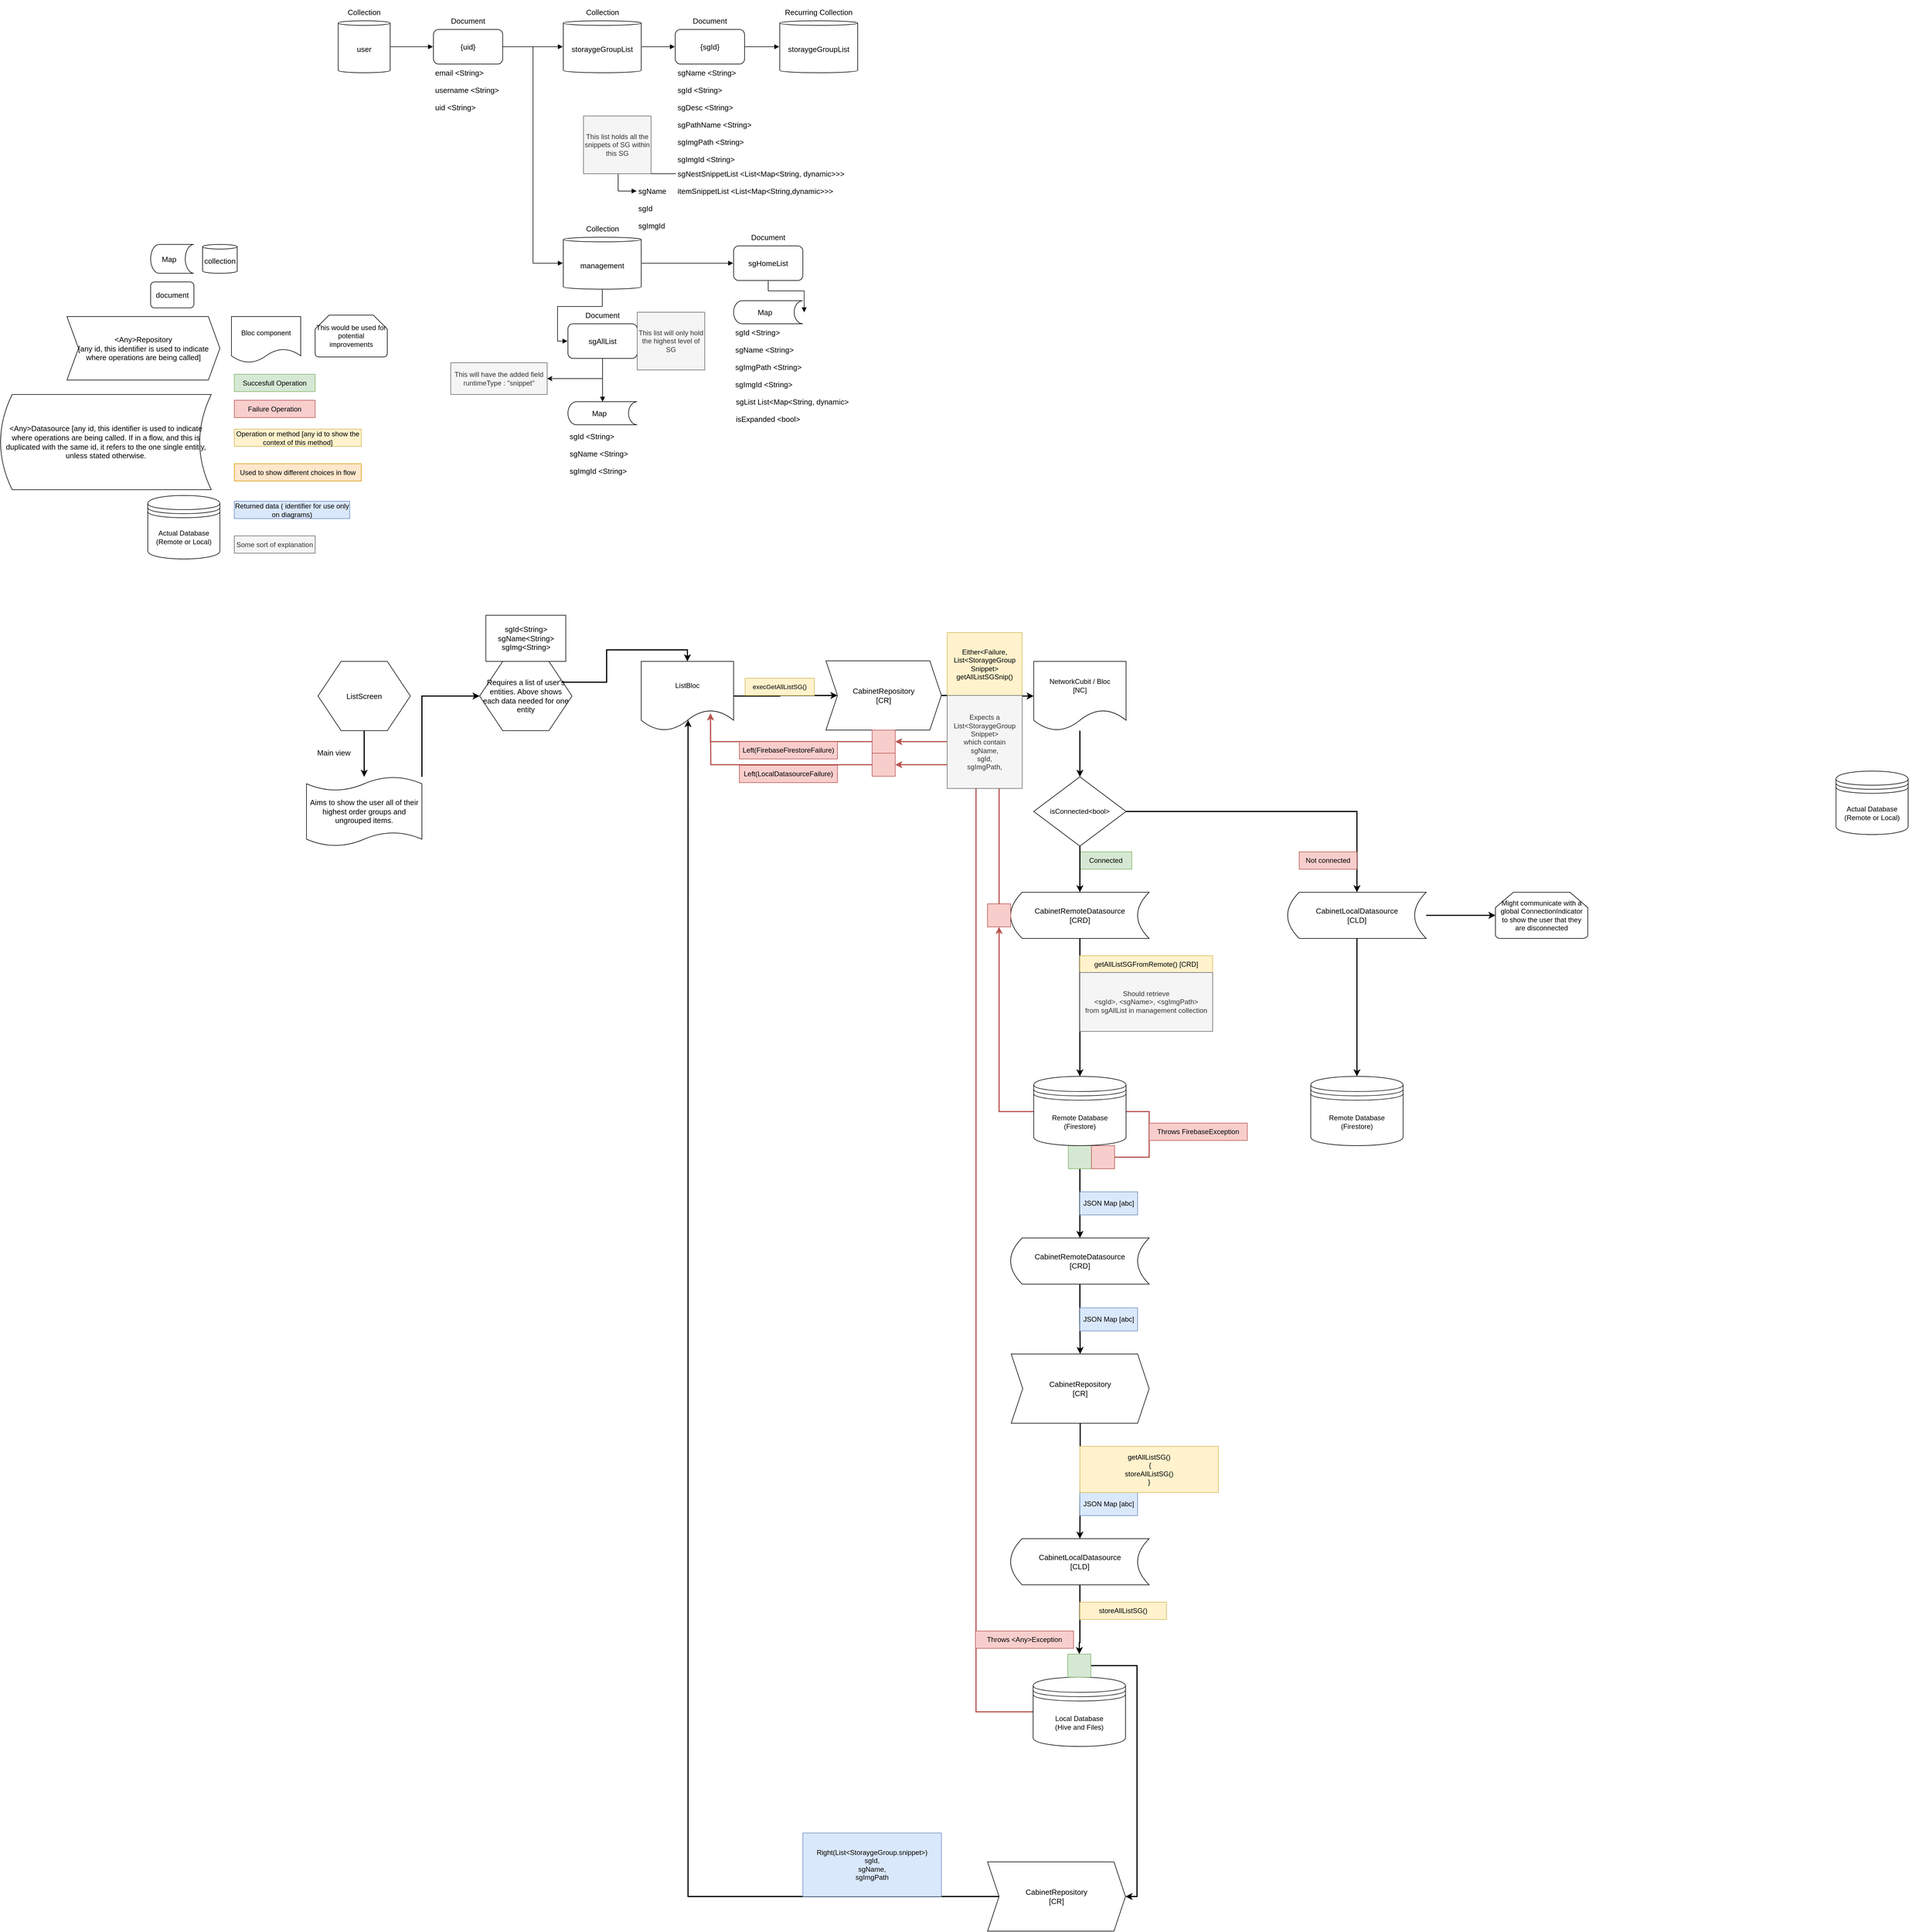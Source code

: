<mxfile>
    <diagram id="8-Jw_1EedREtLOCVb7j7" name="Page-1">
        <mxGraphModel dx="1716" dy="408" grid="1" gridSize="10" guides="1" tooltips="1" connect="1" arrows="1" fold="1" page="1" pageScale="1" pageWidth="827" pageHeight="1169" math="0" shadow="0">
            <root>
                <mxCell id="0"/>
                <mxCell id="1" parent="0"/>
                <UserObject label="user" lucidchartObjectId="mmy3dTOki7hX" id="Qr3YYHrDjEiWuKODfuZc-3">
                    <mxCell style="html=1;overflow=block;blockSpacing=1;whiteSpace=wrap;shape=cylinder3;size=4;anchorPointDirection=0;boundedLbl=1;;whiteSpace=wrap;fontSize=13;spacing=3.8;strokeOpacity=100;strokeWidth=1;rounded=1;" parent="1" vertex="1">
                        <mxGeometry x="75" y="90" width="90" height="90" as="geometry"/>
                    </mxCell>
                </UserObject>
                <UserObject label="Collection" lucidchartObjectId="5my3IYHWVRgI" id="Qr3YYHrDjEiWuKODfuZc-4">
                    <mxCell style="html=1;overflow=block;blockSpacing=1;whiteSpace=wrap;;whiteSpace=wrap;fontSize=13;spacing=3.8;strokeOpacity=0;fillOpacity=0;strokeWidth=1;rounded=1;" parent="1" vertex="1">
                        <mxGeometry x="75" y="60" width="90" height="30" as="geometry"/>
                    </mxCell>
                </UserObject>
                <UserObject label="" lucidchartObjectId="xny3rrUCnjT7" id="Qr3YYHrDjEiWuKODfuZc-5">
                    <mxCell style="html=1;jettySize=18;whiteSpace=wrap;fontSize=13;strokeOpacity=100;strokeWidth=1;arcSize=0;edgeStyle=orthogonalEdgeStyle;startArrow=none;;endArrow=block;endFill=1;;exitX=1.008;exitY=0.5;exitPerimeter=0;entryX=-0.006;entryY=0.5;entryPerimeter=0;" parent="1" source="Qr3YYHrDjEiWuKODfuZc-3" target="Qr3YYHrDjEiWuKODfuZc-6" edge="1">
                        <mxGeometry width="100" height="100" relative="1" as="geometry">
                            <Array as="points"/>
                        </mxGeometry>
                    </mxCell>
                </UserObject>
                <UserObject label="{uid}" lucidchartObjectId="Hny3x1uMi4Uz" id="Qr3YYHrDjEiWuKODfuZc-6">
                    <mxCell style="html=1;overflow=block;blockSpacing=1;whiteSpace=wrap;;whiteSpace=wrap;fontSize=13;spacing=9;strokeOpacity=100;strokeWidth=1;rounded=1;" parent="1" vertex="1">
                        <mxGeometry x="240" y="105" width="120" height="60" as="geometry"/>
                    </mxCell>
                </UserObject>
                <UserObject label="Document" lucidchartObjectId="Mpy3mYbmSKPU" id="Qr3YYHrDjEiWuKODfuZc-7">
                    <mxCell style="html=1;overflow=block;blockSpacing=1;whiteSpace=wrap;;whiteSpace=wrap;fontSize=13;spacing=3.8;strokeOpacity=0;fillOpacity=0;strokeWidth=1;rounded=1;" parent="1" vertex="1">
                        <mxGeometry x="240" y="75" width="120" height="30" as="geometry"/>
                    </mxCell>
                </UserObject>
                <UserObject label="sgName &amp;lt;String&amp;gt;" lucidchartObjectId="Wqy3z_dKGQzi" id="Qr3YYHrDjEiWuKODfuZc-8">
                    <mxCell style="html=1;overflow=block;blockSpacing=1;whiteSpace=wrap;;whiteSpace=wrap;fontSize=13;align=left;spacing=3.8;strokeOpacity=0;fillOpacity=0;strokeWidth=1;rounded=1;" parent="1" vertex="1">
                        <mxGeometry x="660" y="165" width="120" height="30" as="geometry"/>
                    </mxCell>
                </UserObject>
                <UserObject label="sgId &amp;lt;String&amp;gt;" lucidchartObjectId="Dry3GZ_q2NKs" id="Qr3YYHrDjEiWuKODfuZc-9">
                    <mxCell style="html=1;overflow=block;blockSpacing=1;whiteSpace=wrap;;whiteSpace=wrap;fontSize=13;align=left;spacing=3.8;strokeOpacity=0;fillOpacity=0;strokeWidth=1;rounded=1;" parent="1" vertex="1">
                        <mxGeometry x="660" y="195" width="120" height="30" as="geometry"/>
                    </mxCell>
                </UserObject>
                <UserObject label="sgDesc &amp;lt;String&amp;gt;" lucidchartObjectId="Mry38XwumOOn" id="Qr3YYHrDjEiWuKODfuZc-10">
                    <mxCell style="html=1;overflow=block;blockSpacing=1;whiteSpace=wrap;;whiteSpace=wrap;fontSize=13;align=left;spacing=3.8;strokeOpacity=0;fillOpacity=0;strokeWidth=1;rounded=1;" parent="1" vertex="1">
                        <mxGeometry x="660" y="225" width="120" height="30" as="geometry"/>
                    </mxCell>
                </UserObject>
                <UserObject label="sgPathName &amp;lt;String&amp;gt;" lucidchartObjectId="_ry3LpoxDpER" id="Qr3YYHrDjEiWuKODfuZc-11">
                    <mxCell style="html=1;overflow=block;blockSpacing=1;whiteSpace=wrap;;whiteSpace=wrap;fontSize=13;align=left;spacing=3.8;strokeOpacity=0;fillOpacity=0;strokeWidth=1;rounded=1;" parent="1" vertex="1">
                        <mxGeometry x="660" y="250" width="150" height="40" as="geometry"/>
                    </mxCell>
                </UserObject>
                <UserObject label="sgNestSnippetList &amp;lt;List&amp;lt;Map&amp;lt;String, dynamic&amp;gt;&amp;gt;&amp;gt;" lucidchartObjectId="qty3Bl9jq2o." id="Qr3YYHrDjEiWuKODfuZc-12">
                    <mxCell style="html=1;overflow=block;blockSpacing=1;whiteSpace=wrap;;whiteSpace=wrap;fontSize=13;align=left;spacing=3.8;strokeOpacity=0;fillOpacity=0;strokeWidth=1;rounded=1;" parent="1" vertex="1">
                        <mxGeometry x="660" y="335" width="315" height="40" as="geometry"/>
                    </mxCell>
                </UserObject>
                <UserObject label="" lucidchartObjectId="euy3g.25O3H~" id="Qr3YYHrDjEiWuKODfuZc-13">
                    <mxCell style="html=1;jettySize=18;whiteSpace=wrap;fontSize=13;strokeOpacity=100;strokeWidth=1;arcSize=0;edgeStyle=orthogonalEdgeStyle;startArrow=none;;endArrow=block;endFill=1;;exitX=0;exitY=0.5;exitPerimeter=0;entryX=0;entryY=0.5;entryPerimeter=0;" parent="1" source="Qr3YYHrDjEiWuKODfuZc-12" target="Qr3YYHrDjEiWuKODfuZc-14" edge="1">
                        <mxGeometry width="100" height="100" relative="1" as="geometry">
                            <Array as="points">
                                <mxPoint x="560" y="355"/>
                                <mxPoint x="560" y="385"/>
                            </Array>
                        </mxGeometry>
                    </mxCell>
                </UserObject>
                <UserObject label="sgName" lucidchartObjectId="guy3xirxiTe0" id="Qr3YYHrDjEiWuKODfuZc-14">
                    <mxCell style="html=1;overflow=block;blockSpacing=1;whiteSpace=wrap;;whiteSpace=wrap;fontSize=13;align=left;spacing=3.8;strokeOpacity=0;fillOpacity=0;strokeWidth=1;rounded=1;" parent="1" vertex="1">
                        <mxGeometry x="592" y="365" width="60" height="40" as="geometry"/>
                    </mxCell>
                </UserObject>
                <UserObject label="sgId" lucidchartObjectId="tuy3rChsDqxw" id="Qr3YYHrDjEiWuKODfuZc-15">
                    <mxCell style="html=1;overflow=block;blockSpacing=1;whiteSpace=wrap;;whiteSpace=wrap;fontSize=13;align=left;spacing=3.8;strokeOpacity=0;fillOpacity=0;strokeWidth=1;rounded=1;" parent="1" vertex="1">
                        <mxGeometry x="592" y="395" width="60" height="40" as="geometry"/>
                    </mxCell>
                </UserObject>
                <UserObject label="sgImgId" lucidchartObjectId="yuy3l9~mQKdI" id="Qr3YYHrDjEiWuKODfuZc-16">
                    <mxCell style="html=1;overflow=block;blockSpacing=1;whiteSpace=wrap;;whiteSpace=wrap;fontSize=13;align=left;spacing=3.8;strokeOpacity=0;fillOpacity=0;strokeWidth=1;rounded=1;" parent="1" vertex="1">
                        <mxGeometry x="592" y="425" width="60" height="40" as="geometry"/>
                    </mxCell>
                </UserObject>
                <UserObject label="itemSnippetList &amp;lt;List&amp;lt;Map&amp;lt;String,dynamic&amp;gt;&amp;gt;&amp;gt;" lucidchartObjectId="avy3ZTvgRfwI" id="Qr3YYHrDjEiWuKODfuZc-17">
                    <mxCell style="html=1;overflow=block;blockSpacing=1;whiteSpace=wrap;;whiteSpace=wrap;fontSize=13;align=left;spacing=3.8;strokeOpacity=0;fillOpacity=0;strokeWidth=1;rounded=1;" parent="1" vertex="1">
                        <mxGeometry x="660" y="365" width="300" height="40" as="geometry"/>
                    </mxCell>
                </UserObject>
                <UserObject label="" lucidchartObjectId="Wvy3BF.tzllh" id="Qr3YYHrDjEiWuKODfuZc-18">
                    <mxCell style="html=1;jettySize=18;whiteSpace=wrap;fontSize=13;strokeOpacity=100;strokeWidth=1;arcSize=0;edgeStyle=orthogonalEdgeStyle;startArrow=none;;endArrow=block;endFill=1;;exitX=1.006;exitY=0.5;exitPerimeter=0;entryX=-0.006;entryY=0.5;entryPerimeter=0;" parent="1" source="Qr3YYHrDjEiWuKODfuZc-6" target="Qr3YYHrDjEiWuKODfuZc-19" edge="1">
                        <mxGeometry width="100" height="100" relative="1" as="geometry">
                            <Array as="points"/>
                        </mxGeometry>
                    </mxCell>
                </UserObject>
                <UserObject label="storaygeGroupList" lucidchartObjectId="qxy3zKsZ.FIV" id="Qr3YYHrDjEiWuKODfuZc-19">
                    <mxCell style="html=1;overflow=block;blockSpacing=1;whiteSpace=wrap;shape=cylinder3;size=4;anchorPointDirection=0;boundedLbl=1;;whiteSpace=wrap;fontSize=13;spacing=3.8;strokeOpacity=100;strokeWidth=1;rounded=1;" parent="1" vertex="1">
                        <mxGeometry x="465" y="90" width="135" height="90" as="geometry"/>
                    </mxCell>
                </UserObject>
                <UserObject label="Collection" lucidchartObjectId="Txy3VzWE5caS" id="Qr3YYHrDjEiWuKODfuZc-20">
                    <mxCell style="html=1;overflow=block;blockSpacing=1;whiteSpace=wrap;;whiteSpace=wrap;fontSize=13;spacing=3.8;strokeOpacity=0;fillOpacity=0;strokeWidth=1;rounded=1;" parent="1" vertex="1">
                        <mxGeometry x="488" y="60" width="90" height="30" as="geometry"/>
                    </mxCell>
                </UserObject>
                <UserObject label="{sgId}" lucidchartObjectId="1xy32YT1yPWB" id="Qr3YYHrDjEiWuKODfuZc-21">
                    <mxCell style="html=1;overflow=block;blockSpacing=1;whiteSpace=wrap;;whiteSpace=wrap;fontSize=13;spacing=9;strokeOpacity=100;strokeWidth=1;rounded=1;" parent="1" vertex="1">
                        <mxGeometry x="659" y="105" width="120" height="60" as="geometry"/>
                    </mxCell>
                </UserObject>
                <UserObject label="" lucidchartObjectId="byy3ykdQEx8u" id="Qr3YYHrDjEiWuKODfuZc-22">
                    <mxCell style="html=1;jettySize=18;whiteSpace=wrap;fontSize=13;strokeOpacity=100;strokeWidth=1;arcSize=0;edgeStyle=orthogonalEdgeStyle;startArrow=none;;endArrow=block;endFill=1;;exitX=1.006;exitY=0.5;exitPerimeter=0;entryX=-0.006;entryY=0.5;entryPerimeter=0;" parent="1" source="Qr3YYHrDjEiWuKODfuZc-19" target="Qr3YYHrDjEiWuKODfuZc-21" edge="1">
                        <mxGeometry width="100" height="100" relative="1" as="geometry">
                            <Array as="points"/>
                        </mxGeometry>
                    </mxCell>
                </UserObject>
                <UserObject label="Document" lucidchartObjectId="eyy3GpAazgn0" id="Qr3YYHrDjEiWuKODfuZc-23">
                    <mxCell style="html=1;overflow=block;blockSpacing=1;whiteSpace=wrap;;whiteSpace=wrap;fontSize=13;spacing=3.8;strokeOpacity=0;fillOpacity=0;strokeWidth=1;rounded=1;" parent="1" vertex="1">
                        <mxGeometry x="659" y="75" width="120" height="30" as="geometry"/>
                    </mxCell>
                </UserObject>
                <UserObject label="email &amp;lt;String&amp;gt;" lucidchartObjectId="szy3hm6Eg7cN" id="Qr3YYHrDjEiWuKODfuZc-24">
                    <mxCell style="html=1;overflow=block;blockSpacing=1;whiteSpace=wrap;;whiteSpace=wrap;fontSize=13;align=left;spacing=3.8;strokeOpacity=0;fillOpacity=0;strokeWidth=1;rounded=1;" parent="1" vertex="1">
                        <mxGeometry x="240" y="165" width="120" height="30" as="geometry"/>
                    </mxCell>
                </UserObject>
                <UserObject label="username &amp;lt;String&amp;gt;" lucidchartObjectId="Azy33eUq6oV6" id="Qr3YYHrDjEiWuKODfuZc-25">
                    <mxCell style="html=1;overflow=block;blockSpacing=1;whiteSpace=wrap;;whiteSpace=wrap;fontSize=13;align=left;spacing=3.8;strokeOpacity=0;fillOpacity=0;strokeWidth=1;rounded=1;" parent="1" vertex="1">
                        <mxGeometry x="240" y="190" width="150" height="40" as="geometry"/>
                    </mxCell>
                </UserObject>
                <UserObject label="uid &amp;lt;String&amp;gt;" lucidchartObjectId="Pzy3j5PoiYy8" id="Qr3YYHrDjEiWuKODfuZc-26">
                    <mxCell style="html=1;overflow=block;blockSpacing=1;whiteSpace=wrap;;whiteSpace=wrap;fontSize=13;align=left;spacing=3.8;strokeOpacity=0;fillOpacity=0;strokeWidth=1;rounded=1;" parent="1" vertex="1">
                        <mxGeometry x="240" y="220" width="150" height="40" as="geometry"/>
                    </mxCell>
                </UserObject>
                <UserObject label="management" lucidchartObjectId="_Ay3SFYHhvqD" id="Qr3YYHrDjEiWuKODfuZc-27">
                    <mxCell style="html=1;overflow=block;blockSpacing=1;whiteSpace=wrap;shape=cylinder3;size=4;anchorPointDirection=0;boundedLbl=1;;whiteSpace=wrap;fontSize=13;spacing=3.8;strokeOpacity=100;strokeWidth=1;rounded=1;" parent="1" vertex="1">
                        <mxGeometry x="465" y="465" width="135" height="90" as="geometry"/>
                    </mxCell>
                </UserObject>
                <UserObject label="Collection" lucidchartObjectId="_Ay3XqaMu-Sj" id="Qr3YYHrDjEiWuKODfuZc-28">
                    <mxCell style="html=1;overflow=block;blockSpacing=1;whiteSpace=wrap;;whiteSpace=wrap;fontSize=13;spacing=3.8;strokeOpacity=0;fillOpacity=0;strokeWidth=1;rounded=1;" parent="1" vertex="1">
                        <mxGeometry x="488" y="435" width="90" height="30" as="geometry"/>
                    </mxCell>
                </UserObject>
                <UserObject label="" lucidchartObjectId="jBy3DvbcQuUk" id="Qr3YYHrDjEiWuKODfuZc-29">
                    <mxCell style="html=1;jettySize=18;whiteSpace=wrap;fontSize=13;strokeOpacity=100;strokeWidth=1;arcSize=0;edgeStyle=orthogonalEdgeStyle;startArrow=none;;endArrow=block;endFill=1;;exitX=1.006;exitY=0.5;exitPerimeter=0;entryX=-0.006;entryY=0.5;entryPerimeter=0;" parent="1" source="Qr3YYHrDjEiWuKODfuZc-6" target="Qr3YYHrDjEiWuKODfuZc-27" edge="1">
                        <mxGeometry width="100" height="100" relative="1" as="geometry">
                            <Array as="points"/>
                        </mxGeometry>
                    </mxCell>
                </UserObject>
                <UserObject label="sgHomeList" lucidchartObjectId="vCy3nsV9MbSi" id="Qr3YYHrDjEiWuKODfuZc-30">
                    <mxCell style="html=1;overflow=block;blockSpacing=1;whiteSpace=wrap;;whiteSpace=wrap;fontSize=13;spacing=9;strokeOpacity=100;strokeWidth=1;rounded=1;" parent="1" vertex="1">
                        <mxGeometry x="760" y="480" width="120" height="60" as="geometry"/>
                    </mxCell>
                </UserObject>
                <UserObject label="" lucidchartObjectId="BCy36pta_Ylv" id="Qr3YYHrDjEiWuKODfuZc-31">
                    <mxCell style="html=1;jettySize=18;whiteSpace=wrap;fontSize=13;strokeOpacity=100;strokeWidth=1;arcSize=0;edgeStyle=orthogonalEdgeStyle;startArrow=none;;endArrow=block;endFill=1;;exitX=1.006;exitY=0.5;exitPerimeter=0;entryX=-0.006;entryY=0.5;entryPerimeter=0;" parent="1" source="Qr3YYHrDjEiWuKODfuZc-27" target="Qr3YYHrDjEiWuKODfuZc-30" edge="1">
                        <mxGeometry width="100" height="100" relative="1" as="geometry">
                            <Array as="points"/>
                        </mxGeometry>
                    </mxCell>
                </UserObject>
                <UserObject label="Document" lucidchartObjectId="ECy37WejbMx6" id="Qr3YYHrDjEiWuKODfuZc-32">
                    <mxCell style="html=1;overflow=block;blockSpacing=1;whiteSpace=wrap;;whiteSpace=wrap;fontSize=13;spacing=3.8;strokeOpacity=0;fillOpacity=0;strokeWidth=1;rounded=1;" parent="1" vertex="1">
                        <mxGeometry x="760" y="450" width="120" height="30" as="geometry"/>
                    </mxCell>
                </UserObject>
                <UserObject label="storaygeGroupList" lucidchartObjectId="9Iy3x5hWu4gv" id="Qr3YYHrDjEiWuKODfuZc-33">
                    <mxCell style="html=1;overflow=block;blockSpacing=1;whiteSpace=wrap;shape=cylinder3;size=4;anchorPointDirection=0;boundedLbl=1;;whiteSpace=wrap;fontSize=13;spacing=3.8;strokeOpacity=100;strokeWidth=1;rounded=1;" parent="1" vertex="1">
                        <mxGeometry x="840" y="90" width="135" height="90" as="geometry"/>
                    </mxCell>
                </UserObject>
                <UserObject label="Recurring Collection" lucidchartObjectId="9Iy3~OmA4JU_" id="Qr3YYHrDjEiWuKODfuZc-34">
                    <mxCell style="html=1;overflow=block;blockSpacing=1;whiteSpace=wrap;;whiteSpace=wrap;fontSize=13;spacing=3.8;strokeOpacity=0;fillOpacity=0;strokeWidth=1;rounded=1;" parent="1" vertex="1">
                        <mxGeometry x="840" y="55" width="135" height="40" as="geometry"/>
                    </mxCell>
                </UserObject>
                <UserObject label="" lucidchartObjectId="aJy3yjm7Ja3q" id="Qr3YYHrDjEiWuKODfuZc-35">
                    <mxCell style="html=1;jettySize=18;whiteSpace=wrap;fontSize=13;strokeOpacity=100;strokeWidth=1;arcSize=0;edgeStyle=orthogonalEdgeStyle;startArrow=none;;endArrow=block;endFill=1;;exitX=1.006;exitY=0.5;exitPerimeter=0;entryX=-0.006;entryY=0.5;entryPerimeter=0;" parent="1" source="Qr3YYHrDjEiWuKODfuZc-21" target="Qr3YYHrDjEiWuKODfuZc-33" edge="1">
                        <mxGeometry width="100" height="100" relative="1" as="geometry">
                            <Array as="points"/>
                        </mxGeometry>
                    </mxCell>
                </UserObject>
                <UserObject label="Map" lucidchartObjectId="nwC3J_Ml8fYd" id="Qr3YYHrDjEiWuKODfuZc-36">
                    <mxCell style="html=1;overflow=block;blockSpacing=1;whiteSpace=wrap;shape=cylinder3;boundedLbl=1;size=15;lid=0;direction=south;;whiteSpace=wrap;fontSize=13;spacing=3.8;strokeOpacity=100;strokeWidth=1;rounded=1;" parent="1" vertex="1">
                        <mxGeometry x="760" y="575" width="120" height="40" as="geometry"/>
                    </mxCell>
                </UserObject>
                <UserObject label="Map" lucidchartObjectId="twC35znS._r4" id="Qr3YYHrDjEiWuKODfuZc-37">
                    <mxCell style="html=1;overflow=block;blockSpacing=1;whiteSpace=wrap;shape=cylinder3;boundedLbl=1;size=15;lid=0;direction=south;;whiteSpace=wrap;fontSize=13;spacing=3.8;strokeOpacity=100;strokeWidth=1;rounded=1;" parent="1" vertex="1">
                        <mxGeometry x="-250" y="477.5" width="75" height="50" as="geometry"/>
                    </mxCell>
                </UserObject>
                <UserObject label="collection" lucidchartObjectId="IwC35Dz-5HWC" id="Qr3YYHrDjEiWuKODfuZc-38">
                    <mxCell style="html=1;overflow=block;blockSpacing=1;whiteSpace=wrap;shape=cylinder3;size=4;anchorPointDirection=0;boundedLbl=1;;whiteSpace=wrap;fontSize=13;spacing=3.8;strokeOpacity=100;strokeWidth=1;rounded=1;" parent="1" vertex="1">
                        <mxGeometry x="-160" y="477.5" width="60" height="50" as="geometry"/>
                    </mxCell>
                </UserObject>
                <UserObject label="document" lucidchartObjectId="UwC37opkIJtW" id="Qr3YYHrDjEiWuKODfuZc-39">
                    <mxCell style="html=1;overflow=block;blockSpacing=1;whiteSpace=wrap;;whiteSpace=wrap;fontSize=13;spacing=9;strokeOpacity=100;strokeWidth=1;rounded=1;" parent="1" vertex="1">
                        <mxGeometry x="-250" y="542.5" width="75" height="45" as="geometry"/>
                    </mxCell>
                </UserObject>
                <UserObject label="" lucidchartObjectId="CxC3GX9UYJbb" id="Qr3YYHrDjEiWuKODfuZc-40">
                    <mxCell style="html=1;jettySize=18;whiteSpace=wrap;fontSize=13;strokeOpacity=100;strokeWidth=1;arcSize=0;edgeStyle=orthogonalEdgeStyle;startArrow=none;;endArrow=block;endFill=1;;exitX=0.5;exitY=1.013;exitPerimeter=0;entryX=0.506;entryY=-0.019;entryPerimeter=0;" parent="1" source="Qr3YYHrDjEiWuKODfuZc-30" target="Qr3YYHrDjEiWuKODfuZc-36" edge="1">
                        <mxGeometry width="100" height="100" relative="1" as="geometry">
                            <Array as="points"/>
                        </mxGeometry>
                    </mxCell>
                </UserObject>
                <UserObject label="sgId &amp;lt;String&amp;gt;" lucidchartObjectId="oyC3zMAZTe1E" id="Qr3YYHrDjEiWuKODfuZc-41">
                    <mxCell style="html=1;overflow=block;blockSpacing=1;whiteSpace=wrap;;whiteSpace=wrap;fontSize=13;align=left;spacing=3.8;strokeOpacity=0;fillOpacity=0;strokeWidth=1;rounded=1;" parent="1" vertex="1">
                        <mxGeometry x="760" y="615" width="120" height="30" as="geometry"/>
                    </mxCell>
                </UserObject>
                <UserObject label="sgName &amp;lt;String&amp;gt;" lucidchartObjectId="uyC3QwUn~3nn" id="Qr3YYHrDjEiWuKODfuZc-42">
                    <mxCell style="html=1;overflow=block;blockSpacing=1;whiteSpace=wrap;;whiteSpace=wrap;fontSize=13;align=left;spacing=3.8;strokeOpacity=0;fillOpacity=0;strokeWidth=1;rounded=1;" parent="1" vertex="1">
                        <mxGeometry x="760" y="645" width="120" height="30" as="geometry"/>
                    </mxCell>
                </UserObject>
                <UserObject label="sgImgId &amp;lt;String&amp;gt;" lucidchartObjectId="MyC3wRzRbQ.4" id="Qr3YYHrDjEiWuKODfuZc-43">
                    <mxCell style="html=1;overflow=block;blockSpacing=1;whiteSpace=wrap;;whiteSpace=wrap;fontSize=13;align=left;spacing=3.8;strokeOpacity=0;fillOpacity=0;strokeWidth=1;rounded=1;" parent="1" vertex="1">
                        <mxGeometry x="760" y="705" width="119" height="30" as="geometry"/>
                    </mxCell>
                </UserObject>
                <UserObject label="sgList List&amp;lt;Map&amp;lt;String, dynamic&amp;gt;" lucidchartObjectId="WzC3jf8TJhhV" id="Qr3YYHrDjEiWuKODfuZc-44">
                    <mxCell style="html=1;overflow=block;blockSpacing=1;whiteSpace=wrap;;whiteSpace=wrap;fontSize=13;align=left;spacing=3.8;strokeOpacity=0;fillOpacity=0;strokeWidth=1;rounded=1;" parent="1" vertex="1">
                        <mxGeometry x="761" y="735" width="224" height="30" as="geometry"/>
                    </mxCell>
                </UserObject>
                <UserObject label="isExpanded &amp;lt;bool&amp;gt;" lucidchartObjectId="gCC3wc~ug9g6" id="Qr3YYHrDjEiWuKODfuZc-45">
                    <mxCell style="html=1;overflow=block;blockSpacing=1;whiteSpace=wrap;;whiteSpace=wrap;fontSize=13;align=left;spacing=3.8;strokeOpacity=0;fillOpacity=0;strokeWidth=1;rounded=1;" parent="1" vertex="1">
                        <mxGeometry x="761" y="760" width="179" height="40" as="geometry"/>
                    </mxCell>
                </UserObject>
                <mxCell id="4" style="edgeStyle=orthogonalEdgeStyle;rounded=0;orthogonalLoop=1;jettySize=auto;html=1;entryX=1;entryY=0.5;entryDx=0;entryDy=0;" parent="1" source="Qr3YYHrDjEiWuKODfuZc-46" target="3" edge="1">
                    <mxGeometry relative="1" as="geometry">
                        <Array as="points">
                            <mxPoint x="533" y="710"/>
                        </Array>
                    </mxGeometry>
                </mxCell>
                <UserObject label="sgAllList" lucidchartObjectId="VNC3Fkf0FXq5" id="Qr3YYHrDjEiWuKODfuZc-46">
                    <mxCell style="html=1;overflow=block;blockSpacing=1;whiteSpace=wrap;;whiteSpace=wrap;fontSize=13;spacing=9;strokeOpacity=100;strokeWidth=1;rounded=1;" parent="1" vertex="1">
                        <mxGeometry x="473" y="615" width="120" height="60" as="geometry"/>
                    </mxCell>
                </UserObject>
                <UserObject label="Document" lucidchartObjectId="VNC3r3SY.07v" id="Qr3YYHrDjEiWuKODfuZc-47">
                    <mxCell style="html=1;overflow=block;blockSpacing=1;whiteSpace=wrap;;whiteSpace=wrap;fontSize=13;spacing=3.8;strokeOpacity=0;fillOpacity=0;strokeWidth=1;rounded=1;" parent="1" vertex="1">
                        <mxGeometry x="473" y="585" width="120" height="30" as="geometry"/>
                    </mxCell>
                </UserObject>
                <UserObject label="" lucidchartObjectId="OWC3.R1w2t58" id="Qr3YYHrDjEiWuKODfuZc-48">
                    <mxCell style="html=1;jettySize=18;whiteSpace=wrap;fontSize=13;strokeOpacity=100;strokeWidth=1;arcSize=0;edgeStyle=orthogonalEdgeStyle;startArrow=none;;endArrow=block;endFill=1;;exitX=0.5;exitY=1.008;exitPerimeter=0;entryX=-0.006;entryY=0.5;entryPerimeter=0;" parent="1" source="Qr3YYHrDjEiWuKODfuZc-27" target="Qr3YYHrDjEiWuKODfuZc-46" edge="1">
                        <mxGeometry width="100" height="100" relative="1" as="geometry">
                            <Array as="points"/>
                        </mxGeometry>
                    </mxCell>
                </UserObject>
                <UserObject label="Map" lucidchartObjectId="42C3rV8qbzWb" id="Qr3YYHrDjEiWuKODfuZc-49">
                    <mxCell style="html=1;overflow=block;blockSpacing=1;whiteSpace=wrap;shape=cylinder3;boundedLbl=1;size=15;lid=0;direction=south;;whiteSpace=wrap;fontSize=13;spacing=3.8;strokeOpacity=100;strokeWidth=1;rounded=1;" parent="1" vertex="1">
                        <mxGeometry x="473" y="750" width="120" height="40" as="geometry"/>
                    </mxCell>
                </UserObject>
                <UserObject label="" lucidchartObjectId="d3C3gRHGU2vB" id="Qr3YYHrDjEiWuKODfuZc-50">
                    <mxCell style="html=1;jettySize=18;whiteSpace=wrap;fontSize=13;strokeOpacity=100;strokeWidth=1;arcSize=0;edgeStyle=orthogonalEdgeStyle;startArrow=none;;endArrow=block;endFill=1;;exitX=0.5;exitY=1.013;exitPerimeter=0;entryX=0;entryY=0.5;entryPerimeter=0;entryDx=0;entryDy=0;" parent="1" source="Qr3YYHrDjEiWuKODfuZc-46" target="Qr3YYHrDjEiWuKODfuZc-49" edge="1">
                        <mxGeometry width="100" height="100" relative="1" as="geometry">
                            <Array as="points"/>
                        </mxGeometry>
                    </mxCell>
                </UserObject>
                <UserObject label="sgId &amp;lt;String&amp;gt;" lucidchartObjectId="h3C3qkQNhd2T" id="Qr3YYHrDjEiWuKODfuZc-51">
                    <mxCell style="html=1;overflow=block;blockSpacing=1;whiteSpace=wrap;;whiteSpace=wrap;fontSize=13;align=left;spacing=3.8;strokeOpacity=0;fillOpacity=0;strokeWidth=1;rounded=1;" parent="1" vertex="1">
                        <mxGeometry x="473" y="795" width="120" height="30" as="geometry"/>
                    </mxCell>
                </UserObject>
                <UserObject label="sgName &amp;lt;String&amp;gt;" lucidchartObjectId="h3C30b7JtQnB" id="Qr3YYHrDjEiWuKODfuZc-52">
                    <mxCell style="html=1;overflow=block;blockSpacing=1;whiteSpace=wrap;;whiteSpace=wrap;fontSize=13;align=left;spacing=3.8;strokeOpacity=0;fillOpacity=0;strokeWidth=1;rounded=1;" parent="1" vertex="1">
                        <mxGeometry x="473" y="825" width="120" height="30" as="geometry"/>
                    </mxCell>
                </UserObject>
                <UserObject label="sgImgId &amp;lt;String&amp;gt;" lucidchartObjectId="h3C3wAD9uutI" id="Qr3YYHrDjEiWuKODfuZc-53">
                    <mxCell style="html=1;overflow=block;blockSpacing=1;whiteSpace=wrap;;whiteSpace=wrap;fontSize=13;align=left;spacing=3.8;strokeOpacity=0;fillOpacity=0;strokeWidth=1;rounded=1;" parent="1" vertex="1">
                        <mxGeometry x="473" y="855" width="119" height="30" as="geometry"/>
                    </mxCell>
                </UserObject>
                <mxCell id="pG1kj_97MBF_nM1RWKhJ-25" style="edgeStyle=orthogonalEdgeStyle;rounded=0;orthogonalLoop=1;jettySize=auto;html=1;strokeWidth=2;" parent="1" source="Qr3YYHrDjEiWuKODfuZc-54" target="Qr3YYHrDjEiWuKODfuZc-55" edge="1">
                    <mxGeometry relative="1" as="geometry"/>
                </mxCell>
                <UserObject label="ListScreen" lucidchartObjectId="mEy3ORFoB5f1" id="Qr3YYHrDjEiWuKODfuZc-54">
                    <mxCell style="html=1;overflow=block;blockSpacing=1;whiteSpace=wrap;shape=hexagon;perimeter=hexagonPerimeter2;whiteSpace=wrap;fontSize=13;fontColor=#000000;spacing=3.8;strokeOpacity=100;strokeWidth=1;" parent="1" vertex="1">
                        <mxGeometry x="40" y="1200" width="160" height="120" as="geometry"/>
                    </mxCell>
                </UserObject>
                <mxCell id="pG1kj_97MBF_nM1RWKhJ-26" style="edgeStyle=orthogonalEdgeStyle;rounded=0;orthogonalLoop=1;jettySize=auto;html=1;entryX=0;entryY=0.5;entryDx=0;entryDy=0;strokeWidth=2;" parent="1" source="Qr3YYHrDjEiWuKODfuZc-55" target="Qr3YYHrDjEiWuKODfuZc-58" edge="1">
                    <mxGeometry relative="1" as="geometry">
                        <Array as="points">
                            <mxPoint x="220" y="1260"/>
                        </Array>
                    </mxGeometry>
                </mxCell>
                <UserObject label="Aims to show the user all of their highest order groups and ungrouped items. " lucidchartObjectId="THy3kzs44vg6" id="Qr3YYHrDjEiWuKODfuZc-55">
                    <mxCell style="html=1;overflow=block;blockSpacing=1;whiteSpace=wrap;shape=tape;size=0.2;whiteSpace=wrap;fontSize=13;fontColor=#000000;spacing=3.8;strokeOpacity=100;strokeWidth=1;" parent="1" vertex="1">
                        <mxGeometry x="20" y="1400" width="200" height="120" as="geometry"/>
                    </mxCell>
                </UserObject>
                <UserObject label="Main view" lucidchartObjectId="n3A36~SfNxBr" id="Qr3YYHrDjEiWuKODfuZc-57">
                    <mxCell style="html=1;overflow=block;blockSpacing=1;whiteSpace=wrap;;whiteSpace=wrap;fontSize=13;fontColor=#000000;spacing=3.8;strokeOpacity=0;fillOpacity=0;fillColor=#ffffff;strokeWidth=1;" parent="1" vertex="1">
                        <mxGeometry x="15" y="1335" width="105" height="45" as="geometry"/>
                    </mxCell>
                </UserObject>
                <mxCell id="o4EDMnQP66GYf_FkZdw3-55" style="edgeStyle=orthogonalEdgeStyle;rounded=0;orthogonalLoop=1;jettySize=auto;html=1;exitX=1;exitY=0.25;exitDx=0;exitDy=0;entryX=0.5;entryY=0;entryDx=0;entryDy=0;strokeColor=#000000;strokeWidth=2;" parent="1" source="Qr3YYHrDjEiWuKODfuZc-58" target="o4EDMnQP66GYf_FkZdw3-54" edge="1">
                    <mxGeometry relative="1" as="geometry"/>
                </mxCell>
                <UserObject label="Requires a list of user's entities. Above shows each data needed for one entity" lucidchartObjectId="1DB3Xz5aUWDz" id="Qr3YYHrDjEiWuKODfuZc-58">
                    <mxCell style="html=1;overflow=block;blockSpacing=1;whiteSpace=wrap;shape=hexagon;perimeter=hexagonPerimeter2;whiteSpace=wrap;fontSize=13;fontColor=#000000;spacing=3.8;strokeOpacity=100;strokeWidth=1;" parent="1" vertex="1">
                        <mxGeometry x="320" y="1200" width="160" height="120" as="geometry"/>
                    </mxCell>
                </UserObject>
                <mxCell id="fDUQa12PrsMCPkdk8ct8-1" value="&amp;lt;Any&amp;gt;Repository&lt;br&gt;[any id, this identifier is used to indicate where operations are being called]" style="shape=step;perimeter=stepPerimeter;whiteSpace=wrap;html=1;fixedSize=1;strokeWidth=1;fontSize=13;" parent="1" vertex="1">
                    <mxGeometry x="-395" y="602.5" width="265" height="110" as="geometry"/>
                </mxCell>
                <mxCell id="fDUQa12PrsMCPkdk8ct8-2" value="&lt;font style=&quot;font-size: 13px&quot;&gt;&amp;lt;Any&amp;gt;Datasource [any id, this identifier is used to indicate where operations are being called. If in a flow, and this is duplicated with the same id, it refers to the one single entitiy, unless stated otherwise.&lt;/font&gt;" style="shape=dataStorage;whiteSpace=wrap;html=1;fixedSize=1;strokeWidth=1;" parent="1" vertex="1">
                    <mxGeometry x="-510" y="737.5" width="365" height="165" as="geometry"/>
                </mxCell>
                <mxCell id="pG1kj_97MBF_nM1RWKhJ-5" value="Actual Database&lt;br&gt;(Remote or Local)" style="shape=datastore;whiteSpace=wrap;html=1;" parent="1" vertex="1">
                    <mxGeometry x="-255" y="912.5" width="125" height="110" as="geometry"/>
                </mxCell>
                <mxCell id="pG1kj_97MBF_nM1RWKhJ-14" value="Bloc component" style="shape=document;whiteSpace=wrap;html=1;boundedLbl=1;gradientColor=none;" parent="1" vertex="1">
                    <mxGeometry x="-110" y="602.5" width="120" height="80" as="geometry"/>
                </mxCell>
                <mxCell id="pG1kj_97MBF_nM1RWKhJ-32" value="&lt;font style=&quot;font-size: 13px&quot;&gt;sgId&amp;lt;String&amp;gt;&lt;br&gt;sgName&amp;lt;String&amp;gt;&lt;br&gt;sgImg&amp;lt;String&amp;gt;&lt;br&gt;&lt;/font&gt;" style="rounded=0;whiteSpace=wrap;html=1;gradientColor=none;" parent="1" vertex="1">
                    <mxGeometry x="330.75" y="1120" width="138.5" height="80" as="geometry"/>
                </mxCell>
                <mxCell id="o4EDMnQP66GYf_FkZdw3-16" value="Succesfull Operation" style="rounded=0;whiteSpace=wrap;html=1;fillColor=#d5e8d4;strokeColor=#82b366;" parent="1" vertex="1">
                    <mxGeometry x="-105" y="702.5" width="140" height="30" as="geometry"/>
                </mxCell>
                <mxCell id="o4EDMnQP66GYf_FkZdw3-17" value="Failure Operation" style="rounded=0;whiteSpace=wrap;html=1;fillColor=#f8cecc;strokeColor=#b85450;" parent="1" vertex="1">
                    <mxGeometry x="-105" y="747.5" width="140" height="30" as="geometry"/>
                </mxCell>
                <mxCell id="o4EDMnQP66GYf_FkZdw3-18" value="Operation or method [any id to show the context of this method]" style="rounded=0;whiteSpace=wrap;html=1;fillColor=#fff2cc;strokeColor=#d6b656;" parent="1" vertex="1">
                    <mxGeometry x="-105" y="797.5" width="220" height="30" as="geometry"/>
                </mxCell>
                <mxCell id="o4EDMnQP66GYf_FkZdw3-19" value="Returned data ( identifier for use only on diagrams)" style="rounded=0;whiteSpace=wrap;html=1;fillColor=#dae8fc;strokeColor=#6c8ebf;" parent="1" vertex="1">
                    <mxGeometry x="-105" y="922.5" width="200" height="30" as="geometry"/>
                </mxCell>
                <mxCell id="o4EDMnQP66GYf_FkZdw3-21" value="Some sort of explanation" style="rounded=0;whiteSpace=wrap;html=1;fillColor=#f5f5f5;strokeColor=#666666;fontColor=#333333;" parent="1" vertex="1">
                    <mxGeometry x="-105" y="982.5" width="140" height="30" as="geometry"/>
                </mxCell>
                <mxCell id="o4EDMnQP66GYf_FkZdw3-45" value="This list will only hold the highest level of SG" style="rounded=0;whiteSpace=wrap;html=1;fillColor=#f5f5f5;strokeColor=#666666;fontColor=#333333;" parent="1" vertex="1">
                    <mxGeometry x="593" y="595" width="117" height="100" as="geometry"/>
                </mxCell>
                <mxCell id="o4EDMnQP66GYf_FkZdw3-57" style="edgeStyle=orthogonalEdgeStyle;rounded=0;orthogonalLoop=1;jettySize=auto;html=1;entryX=0;entryY=0.5;entryDx=0;entryDy=0;strokeColor=#000000;strokeWidth=2;" parent="1" source="o4EDMnQP66GYf_FkZdw3-54" target="o4EDMnQP66GYf_FkZdw3-56" edge="1">
                    <mxGeometry relative="1" as="geometry">
                        <Array as="points">
                            <mxPoint x="840" y="1260"/>
                            <mxPoint x="840" y="1259"/>
                        </Array>
                    </mxGeometry>
                </mxCell>
                <mxCell id="o4EDMnQP66GYf_FkZdw3-54" value="ListBloc" style="shape=document;whiteSpace=wrap;html=1;boundedLbl=1;gradientColor=none;" parent="1" vertex="1">
                    <mxGeometry x="600" y="1200" width="160" height="120" as="geometry"/>
                </mxCell>
                <mxCell id="o4EDMnQP66GYf_FkZdw3-63" style="edgeStyle=orthogonalEdgeStyle;rounded=0;orthogonalLoop=1;jettySize=auto;html=1;entryX=0;entryY=0.5;entryDx=0;entryDy=0;strokeColor=#000000;strokeWidth=2;" parent="1" source="o4EDMnQP66GYf_FkZdw3-56" target="o4EDMnQP66GYf_FkZdw3-59" edge="1">
                    <mxGeometry relative="1" as="geometry"/>
                </mxCell>
                <mxCell id="o4EDMnQP66GYf_FkZdw3-56" value="CabinetRepository&lt;br&gt;[CR]" style="shape=step;perimeter=stepPerimeter;whiteSpace=wrap;html=1;fixedSize=1;strokeWidth=1;fontSize=13;" parent="1" vertex="1">
                    <mxGeometry x="920" y="1199" width="200" height="120" as="geometry"/>
                </mxCell>
                <mxCell id="o4EDMnQP66GYf_FkZdw3-58" value="&lt;font style=&quot;font-size: 11px&quot;&gt;execGetAllListSG()&lt;/font&gt;" style="rounded=0;whiteSpace=wrap;html=1;fillColor=#fff2cc;strokeColor=#d6b656;" parent="1" vertex="1">
                    <mxGeometry x="780" y="1229" width="120" height="30" as="geometry"/>
                </mxCell>
                <mxCell id="yysP_wmazcGBHdvuS0tV-3" style="edgeStyle=orthogonalEdgeStyle;rounded=0;orthogonalLoop=1;jettySize=auto;html=1;entryX=0.5;entryY=0;entryDx=0;entryDy=0;entryPerimeter=0;strokeWidth=2;" parent="1" source="o4EDMnQP66GYf_FkZdw3-59" target="yysP_wmazcGBHdvuS0tV-2" edge="1">
                    <mxGeometry relative="1" as="geometry"/>
                </mxCell>
                <mxCell id="o4EDMnQP66GYf_FkZdw3-59" value="NetworkCubit / Bloc&lt;br&gt;[NC]" style="shape=document;whiteSpace=wrap;html=1;boundedLbl=1;gradientColor=none;" parent="1" vertex="1">
                    <mxGeometry x="1280" y="1200" width="160" height="120" as="geometry"/>
                </mxCell>
                <mxCell id="o4EDMnQP66GYf_FkZdw3-61" value="Either&amp;lt;Failure,&lt;br&gt;List&amp;lt;StoraygeGroup&lt;br&gt;Snippet&amp;gt;&lt;br&gt;getAllListSGSnip()" style="rounded=0;whiteSpace=wrap;html=1;fillColor=#fff2cc;strokeColor=#d6b656;" parent="1" vertex="1">
                    <mxGeometry x="1130" y="1150" width="130" height="109" as="geometry"/>
                </mxCell>
                <mxCell id="yysP_wmazcGBHdvuS0tV-6" style="edgeStyle=orthogonalEdgeStyle;rounded=0;orthogonalLoop=1;jettySize=auto;html=1;strokeWidth=2;entryX=0.5;entryY=0;entryDx=0;entryDy=0;" parent="1" source="o4EDMnQP66GYf_FkZdw3-64" target="yysP_wmazcGBHdvuS0tV-12" edge="1">
                    <mxGeometry relative="1" as="geometry">
                        <mxPoint x="1360" y="1880" as="targetPoint"/>
                    </mxGeometry>
                </mxCell>
                <mxCell id="o4EDMnQP66GYf_FkZdw3-64" value="CabinetRemoteDatasource&lt;br&gt;[CRD]" style="shape=dataStorage;whiteSpace=wrap;html=1;fixedSize=1;strokeWidth=1;fontSize=13;" parent="1" vertex="1">
                    <mxGeometry x="1240" y="1600" width="240" height="80" as="geometry"/>
                </mxCell>
                <mxCell id="o4EDMnQP66GYf_FkZdw3-66" value="Connected" style="rounded=0;whiteSpace=wrap;html=1;fillColor=#d5e8d4;strokeColor=#82b366;" parent="1" vertex="1">
                    <mxGeometry x="1360" y="1530" width="90" height="30" as="geometry"/>
                </mxCell>
                <mxCell id="yysP_wmazcGBHdvuS0tV-5" style="edgeStyle=orthogonalEdgeStyle;rounded=0;orthogonalLoop=1;jettySize=auto;html=1;entryX=0.5;entryY=0;entryDx=0;entryDy=0;strokeWidth=2;" parent="1" source="yysP_wmazcGBHdvuS0tV-2" target="o4EDMnQP66GYf_FkZdw3-64" edge="1">
                    <mxGeometry relative="1" as="geometry"/>
                </mxCell>
                <mxCell id="yysP_wmazcGBHdvuS0tV-14" style="edgeStyle=orthogonalEdgeStyle;rounded=0;orthogonalLoop=1;jettySize=auto;html=1;strokeWidth=2;fillColor=#f8cecc;entryX=0.5;entryY=0;entryDx=0;entryDy=0;" parent="1" source="yysP_wmazcGBHdvuS0tV-2" target="07Gm7MyU37ctWeQiLfTc-2" edge="1">
                    <mxGeometry relative="1" as="geometry">
                        <Array as="points">
                            <mxPoint x="1840" y="1460"/>
                        </Array>
                        <mxPoint x="1690" y="1600" as="targetPoint"/>
                    </mxGeometry>
                </mxCell>
                <mxCell id="yysP_wmazcGBHdvuS0tV-2" value="isConnected&amp;lt;bool&amp;gt;" style="strokeWidth=1;html=1;shape=mxgraph.flowchart.decision;whiteSpace=wrap;" parent="1" vertex="1">
                    <mxGeometry x="1280" y="1400" width="160" height="120" as="geometry"/>
                </mxCell>
                <mxCell id="yysP_wmazcGBHdvuS0tV-7" value="getAllListSGFromRemote() [CRD]" style="rounded=0;whiteSpace=wrap;html=1;fillColor=#fff2cc;strokeColor=#d6b656;" parent="1" vertex="1">
                    <mxGeometry x="1360" y="1710" width="230" height="30" as="geometry"/>
                </mxCell>
                <mxCell id="yysP_wmazcGBHdvuS0tV-10" value="Not connected" style="rounded=0;whiteSpace=wrap;html=1;fillColor=#f8cecc;strokeColor=#b85450;" parent="1" vertex="1">
                    <mxGeometry x="1740" y="1530" width="100" height="30" as="geometry"/>
                </mxCell>
                <mxCell id="yysP_wmazcGBHdvuS0tV-11" value="Should retrieve &lt;br&gt;&amp;lt;sgId&amp;gt;, &amp;lt;sgName&amp;gt;, &amp;lt;sgImgPath&amp;gt;&lt;br&gt;from sgAllList in management collection" style="rounded=0;whiteSpace=wrap;html=1;fillColor=#f5f5f5;strokeColor=#666666;fontColor=#333333;" parent="1" vertex="1">
                    <mxGeometry x="1360" y="1739" width="230" height="102" as="geometry"/>
                </mxCell>
                <mxCell id="yysP_wmazcGBHdvuS0tV-34" style="edgeStyle=orthogonalEdgeStyle;rounded=0;orthogonalLoop=1;jettySize=auto;html=1;strokeWidth=2;" parent="1" source="yysP_wmazcGBHdvuS0tV-21" target="yysP_wmazcGBHdvuS0tV-33" edge="1">
                    <mxGeometry relative="1" as="geometry"/>
                </mxCell>
                <mxCell id="yysP_wmazcGBHdvuS0tV-21" value="CabinetRemoteDatasource&lt;br&gt;[CRD]" style="shape=dataStorage;whiteSpace=wrap;html=1;fixedSize=1;strokeWidth=1;fontSize=13;" parent="1" vertex="1">
                    <mxGeometry x="1240" y="2199" width="240" height="80" as="geometry"/>
                </mxCell>
                <mxCell id="yysP_wmazcGBHdvuS0tV-24" style="edgeStyle=orthogonalEdgeStyle;rounded=0;orthogonalLoop=1;jettySize=auto;html=1;strokeWidth=2;" parent="1" source="yysP_wmazcGBHdvuS0tV-22" target="yysP_wmazcGBHdvuS0tV-21" edge="1">
                    <mxGeometry relative="1" as="geometry"/>
                </mxCell>
                <mxCell id="yysP_wmazcGBHdvuS0tV-22" value="" style="rounded=0;whiteSpace=wrap;html=1;strokeWidth=1;fillColor=#d5e8d4;strokeColor=#82b366;" parent="1" vertex="1">
                    <mxGeometry x="1340" y="2039" width="40" height="40" as="geometry"/>
                </mxCell>
                <mxCell id="yysP_wmazcGBHdvuS0tV-26" style="edgeStyle=orthogonalEdgeStyle;rounded=0;orthogonalLoop=1;jettySize=auto;html=1;strokeWidth=2;entryX=0.5;entryY=1;entryDx=0;entryDy=0;fillColor=#f8cecc;strokeColor=#b85450;" parent="1" source="yysP_wmazcGBHdvuS0tV-23" target="yysP_wmazcGBHdvuS0tV-27" edge="1">
                    <mxGeometry relative="1" as="geometry">
                        <mxPoint x="1200" y="1660" as="targetPoint"/>
                        <Array as="points">
                            <mxPoint x="1480" y="2059"/>
                            <mxPoint x="1480" y="1980"/>
                            <mxPoint x="1220" y="1980"/>
                        </Array>
                    </mxGeometry>
                </mxCell>
                <mxCell id="yysP_wmazcGBHdvuS0tV-23" value="" style="rounded=0;whiteSpace=wrap;html=1;strokeWidth=1;fillColor=#f8cecc;strokeColor=#b85450;" parent="1" vertex="1">
                    <mxGeometry x="1380" y="2039" width="40" height="40" as="geometry"/>
                </mxCell>
                <mxCell id="yysP_wmazcGBHdvuS0tV-25" value="JSON Map [abc]&lt;span style=&quot;color: rgba(0 , 0 , 0 , 0) ; font-family: monospace ; font-size: 0px&quot;&gt;%3CmxGraphModel%3E%3Croot%3E%3CmxCell%20id%3D%220%22%2F%3E%3CmxCell%20id%3D%221%22%20parent%3D%220%22%2F%3E%3CmxCell%20id%3D%222%22%20value%3D%22CabinetRepository%26lt%3Bbr%26gt%3B%5BCR%5D%22%20style%3D%22shape%3Dstep%3Bperimeter%3DstepPerimeter%3BwhiteSpace%3Dwrap%3Bhtml%3D1%3BfixedSize%3D1%3BstrokeWidth%3D1%3BfontSize%3D13%3B%22%20vertex%3D%221%22%20parent%3D%221%22%3E%3CmxGeometry%20x%3D%22920%22%20y%3D%221199%22%20width%3D%22200%22%20height%3D%22120%22%20as%3D%22geometry%22%2F%3E%3C%2FmxCell%3E%3C%2Froot%3E%3C%2FmxGraphModel%3E&lt;/span&gt;" style="rounded=0;whiteSpace=wrap;html=1;fillColor=#dae8fc;strokeColor=#6c8ebf;" parent="1" vertex="1">
                    <mxGeometry x="1360" y="2119" width="100" height="40" as="geometry"/>
                </mxCell>
                <mxCell id="yysP_wmazcGBHdvuS0tV-30" style="edgeStyle=orthogonalEdgeStyle;rounded=0;orthogonalLoop=1;jettySize=auto;html=1;entryX=1;entryY=0.5;entryDx=0;entryDy=0;strokeWidth=2;fillColor=#f8cecc;strokeColor=#b85450;" parent="1" source="yysP_wmazcGBHdvuS0tV-27" target="yysP_wmazcGBHdvuS0tV-29" edge="1">
                    <mxGeometry relative="1" as="geometry">
                        <Array as="points">
                            <mxPoint x="1220" y="1339"/>
                        </Array>
                    </mxGeometry>
                </mxCell>
                <mxCell id="yysP_wmazcGBHdvuS0tV-27" value="" style="rounded=0;whiteSpace=wrap;html=1;strokeWidth=1;fillColor=#f8cecc;strokeColor=#b85450;" parent="1" vertex="1">
                    <mxGeometry x="1200" y="1620" width="40" height="40" as="geometry"/>
                </mxCell>
                <mxCell id="yysP_wmazcGBHdvuS0tV-12" value="Remote Database&lt;br&gt;(Firestore)" style="shape=datastore;whiteSpace=wrap;html=1;" parent="1" vertex="1">
                    <mxGeometry x="1280" y="1919" width="160" height="120" as="geometry"/>
                </mxCell>
                <mxCell id="yysP_wmazcGBHdvuS0tV-28" value="Throws FirebaseException" style="rounded=0;whiteSpace=wrap;html=1;fillColor=#f8cecc;strokeColor=#b85450;fontColor=#000000;" parent="1" vertex="1">
                    <mxGeometry x="1480" y="2000" width="170" height="30" as="geometry"/>
                </mxCell>
                <mxCell id="yysP_wmazcGBHdvuS0tV-31" style="edgeStyle=orthogonalEdgeStyle;rounded=0;orthogonalLoop=1;jettySize=auto;html=1;entryX=0.75;entryY=0.75;entryDx=0;entryDy=0;entryPerimeter=0;strokeWidth=2;fillColor=#f8cecc;strokeColor=#b85450;" parent="1" source="yysP_wmazcGBHdvuS0tV-29" target="o4EDMnQP66GYf_FkZdw3-54" edge="1">
                    <mxGeometry relative="1" as="geometry">
                        <Array as="points">
                            <mxPoint x="720" y="1339"/>
                        </Array>
                    </mxGeometry>
                </mxCell>
                <mxCell id="yysP_wmazcGBHdvuS0tV-29" value="" style="rounded=0;whiteSpace=wrap;html=1;strokeWidth=1;fillColor=#f8cecc;strokeColor=#b85450;" parent="1" vertex="1">
                    <mxGeometry x="1000" y="1319" width="40" height="40" as="geometry"/>
                </mxCell>
                <mxCell id="yysP_wmazcGBHdvuS0tV-32" value="Left(FirebaseFirestoreFailure)" style="rounded=0;whiteSpace=wrap;html=1;fillColor=#f8cecc;strokeColor=#b85450;" parent="1" vertex="1">
                    <mxGeometry x="770" y="1339" width="170" height="30" as="geometry"/>
                </mxCell>
                <mxCell id="yysP_wmazcGBHdvuS0tV-38" style="edgeStyle=orthogonalEdgeStyle;rounded=0;orthogonalLoop=1;jettySize=auto;html=1;entryX=0.5;entryY=0;entryDx=0;entryDy=0;strokeWidth=2;" parent="1" source="yysP_wmazcGBHdvuS0tV-33" target="yysP_wmazcGBHdvuS0tV-37" edge="1">
                    <mxGeometry relative="1" as="geometry"/>
                </mxCell>
                <mxCell id="yysP_wmazcGBHdvuS0tV-33" value="CabinetRepository&lt;br&gt;[CR]" style="shape=step;perimeter=stepPerimeter;whiteSpace=wrap;html=1;fixedSize=1;strokeWidth=1;fontSize=13;" parent="1" vertex="1">
                    <mxGeometry x="1241" y="2400" width="239" height="120" as="geometry"/>
                </mxCell>
                <mxCell id="yysP_wmazcGBHdvuS0tV-35" value="JSON Map [abc]&lt;span style=&quot;color: rgba(0 , 0 , 0 , 0) ; font-family: monospace ; font-size: 0px&quot;&gt;%3CmxGraphModel%3E%3Croot%3E%3CmxCell%20id%3D%220%22%2F%3E%3CmxCell%20id%3D%221%22%20parent%3D%220%22%2F%3E%3CmxCell%20id%3D%222%22%20value%3D%22CabinetRepository%26lt%3Bbr%26gt%3B%5BCR%5D%22%20style%3D%22shape%3Dstep%3Bperimeter%3DstepPerimeter%3BwhiteSpace%3Dwrap%3Bhtml%3D1%3BfixedSize%3D1%3BstrokeWidth%3D1%3BfontSize%3D13%3B%22%20vertex%3D%221%22%20parent%3D%221%22%3E%3CmxGeometry%20x%3D%22920%22%20y%3D%221199%22%20width%3D%22200%22%20height%3D%22120%22%20as%3D%22geometry%22%2F%3E%3C%2FmxCell%3E%3C%2Froot%3E%3C%2FmxGraphModel%3E&lt;/span&gt;" style="rounded=0;whiteSpace=wrap;html=1;fillColor=#dae8fc;strokeColor=#6c8ebf;" parent="1" vertex="1">
                    <mxGeometry x="1360" y="2320" width="100" height="40" as="geometry"/>
                </mxCell>
                <mxCell id="yysP_wmazcGBHdvuS0tV-42" style="edgeStyle=orthogonalEdgeStyle;rounded=0;orthogonalLoop=1;jettySize=auto;html=1;strokeWidth=2;" parent="1" source="yysP_wmazcGBHdvuS0tV-37" edge="1">
                    <mxGeometry relative="1" as="geometry">
                        <mxPoint x="1359" y="2920" as="targetPoint"/>
                        <Array as="points">
                            <mxPoint x="1360" y="2900"/>
                            <mxPoint x="1359" y="2900"/>
                        </Array>
                    </mxGeometry>
                </mxCell>
                <mxCell id="yysP_wmazcGBHdvuS0tV-37" value="CabinetLocalDatasource&lt;br&gt;[CLD]" style="shape=dataStorage;whiteSpace=wrap;html=1;fixedSize=1;strokeWidth=1;fontSize=13;" parent="1" vertex="1">
                    <mxGeometry x="1240" y="2720" width="240" height="80" as="geometry"/>
                </mxCell>
                <mxCell id="yysP_wmazcGBHdvuS0tV-39" value="JSON Map [abc]&lt;span style=&quot;color: rgba(0 , 0 , 0 , 0) ; font-family: monospace ; font-size: 0px&quot;&gt;%3CmxGraphModel%3E%3Croot%3E%3CmxCell%20id%3D%220%22%2F%3E%3CmxCell%20id%3D%221%22%20parent%3D%220%22%2F%3E%3CmxCell%20id%3D%222%22%20value%3D%22CabinetRepository%26lt%3Bbr%26gt%3B%5BCR%5D%22%20style%3D%22shape%3Dstep%3Bperimeter%3DstepPerimeter%3BwhiteSpace%3Dwrap%3Bhtml%3D1%3BfixedSize%3D1%3BstrokeWidth%3D1%3BfontSize%3D13%3B%22%20vertex%3D%221%22%20parent%3D%221%22%3E%3CmxGeometry%20x%3D%22920%22%20y%3D%221199%22%20width%3D%22200%22%20height%3D%22120%22%20as%3D%22geometry%22%2F%3E%3C%2FmxCell%3E%3C%2Froot%3E%3C%2FmxGraphModel%3E&lt;/span&gt;" style="rounded=0;whiteSpace=wrap;html=1;fillColor=#dae8fc;strokeColor=#6c8ebf;" parent="1" vertex="1">
                    <mxGeometry x="1360" y="2640" width="100" height="40" as="geometry"/>
                </mxCell>
                <mxCell id="yysP_wmazcGBHdvuS0tV-40" value="getAllListSG()&lt;br&gt;&amp;nbsp;{&lt;br&gt;storeAllListSG()&lt;br&gt;}" style="rounded=0;whiteSpace=wrap;html=1;fillColor=#fff2cc;strokeColor=#d6b656;" parent="1" vertex="1">
                    <mxGeometry x="1360" y="2560" width="240" height="80" as="geometry"/>
                </mxCell>
                <mxCell id="yysP_wmazcGBHdvuS0tV-43" style="edgeStyle=orthogonalEdgeStyle;rounded=0;orthogonalLoop=1;jettySize=auto;html=1;strokeWidth=2;entryX=1;entryY=0.5;entryDx=0;entryDy=0;fillColor=#f8cecc;strokeColor=#b85450;" parent="1" source="yysP_wmazcGBHdvuS0tV-41" target="yysP_wmazcGBHdvuS0tV-44" edge="1">
                    <mxGeometry relative="1" as="geometry">
                        <mxPoint x="1160" y="1670" as="targetPoint"/>
                        <Array as="points">
                            <mxPoint x="1180" y="3020"/>
                            <mxPoint x="1180" y="1379"/>
                        </Array>
                    </mxGeometry>
                </mxCell>
                <mxCell id="yysP_wmazcGBHdvuS0tV-41" value="Local Database&lt;br&gt;(Hive and Files)" style="shape=datastore;whiteSpace=wrap;html=1;" parent="1" vertex="1">
                    <mxGeometry x="1279" y="2960" width="160" height="120" as="geometry"/>
                </mxCell>
                <mxCell id="yysP_wmazcGBHdvuS0tV-47" style="edgeStyle=orthogonalEdgeStyle;rounded=0;orthogonalLoop=1;jettySize=auto;html=1;strokeWidth=2;fillColor=#f8cecc;strokeColor=#b85450;" parent="1" source="yysP_wmazcGBHdvuS0tV-44" edge="1">
                    <mxGeometry relative="1" as="geometry">
                        <mxPoint x="720" y="1290" as="targetPoint"/>
                    </mxGeometry>
                </mxCell>
                <mxCell id="yysP_wmazcGBHdvuS0tV-44" value="" style="rounded=0;whiteSpace=wrap;html=1;strokeWidth=1;fillColor=#f8cecc;strokeColor=#b85450;" parent="1" vertex="1">
                    <mxGeometry x="1000" y="1359" width="40" height="40" as="geometry"/>
                </mxCell>
                <mxCell id="yysP_wmazcGBHdvuS0tV-45" value="Throws &amp;lt;Any&amp;gt;Exception" style="rounded=0;whiteSpace=wrap;html=1;fillColor=#f8cecc;strokeColor=#b85450;" parent="1" vertex="1">
                    <mxGeometry x="1179" y="2880" width="170" height="30" as="geometry"/>
                </mxCell>
                <mxCell id="yysP_wmazcGBHdvuS0tV-48" value="Left(LocalDatasourceFailure)" style="rounded=0;whiteSpace=wrap;html=1;fillColor=#f8cecc;strokeColor=#b85450;" parent="1" vertex="1">
                    <mxGeometry x="770" y="1380" width="170" height="30" as="geometry"/>
                </mxCell>
                <UserObject label="sgImgPath &amp;lt;String&amp;gt;" lucidchartObjectId="MyC3wRzRbQ.4" id="yysP_wmazcGBHdvuS0tV-55">
                    <mxCell style="html=1;overflow=block;blockSpacing=1;whiteSpace=wrap;;whiteSpace=wrap;fontSize=13;align=left;spacing=3.8;strokeOpacity=0;fillOpacity=0;strokeWidth=1;rounded=1;" parent="1" vertex="1">
                        <mxGeometry x="760" y="675" width="179.5" height="30" as="geometry"/>
                    </mxCell>
                </UserObject>
                <UserObject label="sgImgPath &amp;lt;String&amp;gt;" lucidchartObjectId="_ry3LpoxDpER" id="yysP_wmazcGBHdvuS0tV-56">
                    <mxCell style="html=1;overflow=block;blockSpacing=1;whiteSpace=wrap;;whiteSpace=wrap;fontSize=13;align=left;spacing=3.8;strokeOpacity=0;fillOpacity=0;strokeWidth=1;rounded=1;" parent="1" vertex="1">
                        <mxGeometry x="660" y="280" width="150" height="40" as="geometry"/>
                    </mxCell>
                </UserObject>
                <UserObject label="sgImgId &amp;lt;String&amp;gt;" lucidchartObjectId="_ry3LpoxDpER" id="yysP_wmazcGBHdvuS0tV-57">
                    <mxCell style="html=1;overflow=block;blockSpacing=1;whiteSpace=wrap;;whiteSpace=wrap;fontSize=13;align=left;spacing=3.8;strokeOpacity=0;fillOpacity=0;strokeWidth=1;rounded=1;" parent="1" vertex="1">
                        <mxGeometry x="660" y="310" width="150" height="40" as="geometry"/>
                    </mxCell>
                </UserObject>
                <mxCell id="yysP_wmazcGBHdvuS0tV-65" value="Used to show different choices in flow" style="rounded=0;whiteSpace=wrap;html=1;fillColor=#ffe6cc;strokeColor=#d79b00;" parent="1" vertex="1">
                    <mxGeometry x="-105" y="857.5" width="220" height="30" as="geometry"/>
                </mxCell>
                <mxCell id="yysP_wmazcGBHdvuS0tV-85" style="edgeStyle=orthogonalEdgeStyle;rounded=0;orthogonalLoop=1;jettySize=auto;html=1;entryX=0.507;entryY=0.847;entryDx=0;entryDy=0;entryPerimeter=0;strokeWidth=2;" parent="1" source="yysP_wmazcGBHdvuS0tV-71" target="o4EDMnQP66GYf_FkZdw3-54" edge="1">
                    <mxGeometry relative="1" as="geometry"/>
                </mxCell>
                <mxCell id="yysP_wmazcGBHdvuS0tV-71" value="CabinetRepository&lt;br&gt;[CR]" style="shape=step;perimeter=stepPerimeter;whiteSpace=wrap;html=1;fixedSize=1;strokeWidth=1;fontSize=13;" parent="1" vertex="1">
                    <mxGeometry x="1200" y="3280" width="239" height="120" as="geometry"/>
                </mxCell>
                <mxCell id="yysP_wmazcGBHdvuS0tV-8" value="Expects a List&amp;lt;StoraygeGroup&lt;br&gt;Snippet&amp;gt;&lt;br&gt;which contain&lt;br&gt;sgName,&lt;br&gt;sgId,&lt;br&gt;sgImgPath," style="rounded=0;whiteSpace=wrap;html=1;fillColor=#f5f5f5;strokeColor=#666666;fontColor=#333333;" parent="1" vertex="1">
                    <mxGeometry x="1130" y="1259" width="130" height="161" as="geometry"/>
                </mxCell>
                <mxCell id="yysP_wmazcGBHdvuS0tV-79" value="storeAllListSG()" style="rounded=0;whiteSpace=wrap;html=1;fillColor=#fff2cc;strokeColor=#d6b656;" parent="1" vertex="1">
                    <mxGeometry x="1360" y="2830" width="150" height="30" as="geometry"/>
                </mxCell>
                <mxCell id="yysP_wmazcGBHdvuS0tV-86" value="Right(List&amp;lt;StoraygeGroup.snippet&amp;gt;)&lt;br&gt;sgId,&lt;br&gt;sgName,&lt;br&gt;sgImgPath" style="rounded=0;whiteSpace=wrap;html=1;fillColor=#dae8fc;strokeColor=#6c8ebf;" parent="1" vertex="1">
                    <mxGeometry x="880" y="3230" width="240" height="110" as="geometry"/>
                </mxCell>
                <mxCell id="yysP_wmazcGBHdvuS0tV-94" style="edgeStyle=orthogonalEdgeStyle;rounded=0;orthogonalLoop=1;jettySize=auto;html=1;entryX=1;entryY=0.5;entryDx=0;entryDy=0;strokeWidth=2;" parent="1" source="yysP_wmazcGBHdvuS0tV-93" target="yysP_wmazcGBHdvuS0tV-71" edge="1">
                    <mxGeometry relative="1" as="geometry">
                        <Array as="points">
                            <mxPoint x="1459" y="2940"/>
                            <mxPoint x="1459" y="3340"/>
                        </Array>
                    </mxGeometry>
                </mxCell>
                <mxCell id="yysP_wmazcGBHdvuS0tV-93" value="" style="rounded=0;whiteSpace=wrap;html=1;strokeWidth=1;fillColor=#d5e8d4;strokeColor=#82b366;" parent="1" vertex="1">
                    <mxGeometry x="1339" y="2920" width="40" height="40" as="geometry"/>
                </mxCell>
                <mxCell id="yysP_wmazcGBHdvuS0tV-95" value="Actual Database&lt;br&gt;(Remote or Local)" style="shape=datastore;whiteSpace=wrap;html=1;" parent="1" vertex="1">
                    <mxGeometry x="2670" y="1390" width="125" height="110" as="geometry"/>
                </mxCell>
                <mxCell id="07Gm7MyU37ctWeQiLfTc-3" style="edgeStyle=orthogonalEdgeStyle;rounded=0;orthogonalLoop=1;jettySize=auto;html=1;strokeColor=#000000;strokeWidth=2;" parent="1" source="07Gm7MyU37ctWeQiLfTc-2" edge="1">
                    <mxGeometry relative="1" as="geometry">
                        <mxPoint x="2080" y="1640" as="targetPoint"/>
                    </mxGeometry>
                </mxCell>
                <mxCell id="07Gm7MyU37ctWeQiLfTc-7" style="edgeStyle=orthogonalEdgeStyle;rounded=0;orthogonalLoop=1;jettySize=auto;html=1;strokeColor=#000000;strokeWidth=2;entryX=0.5;entryY=0;entryDx=0;entryDy=0;" parent="1" source="07Gm7MyU37ctWeQiLfTc-2" target="07Gm7MyU37ctWeQiLfTc-6" edge="1">
                    <mxGeometry relative="1" as="geometry">
                        <mxPoint x="1840" y="1910" as="targetPoint"/>
                    </mxGeometry>
                </mxCell>
                <mxCell id="07Gm7MyU37ctWeQiLfTc-2" value="CabinetLocalDatasource&lt;br&gt;[CLD]" style="shape=dataStorage;whiteSpace=wrap;html=1;fixedSize=1;strokeWidth=1;fontSize=13;" parent="1" vertex="1">
                    <mxGeometry x="1720" y="1600" width="240" height="80" as="geometry"/>
                </mxCell>
                <mxCell id="07Gm7MyU37ctWeQiLfTc-4" value="This would be used for potential improvements" style="strokeWidth=1;html=1;shape=mxgraph.flowchart.loop_limit;whiteSpace=wrap;" parent="1" vertex="1">
                    <mxGeometry x="35" y="600" width="125" height="72.5" as="geometry"/>
                </mxCell>
                <mxCell id="07Gm7MyU37ctWeQiLfTc-5" value="Might communicate with a global ConnectionIndicator&lt;br&gt;to show the user that they are disconnected" style="strokeWidth=1;html=1;shape=mxgraph.flowchart.loop_limit;whiteSpace=wrap;" parent="1" vertex="1">
                    <mxGeometry x="2080" y="1600" width="160" height="80" as="geometry"/>
                </mxCell>
                <mxCell id="07Gm7MyU37ctWeQiLfTc-6" value="Remote Database&lt;br&gt;(Firestore)" style="shape=datastore;whiteSpace=wrap;html=1;" parent="1" vertex="1">
                    <mxGeometry x="1760" y="1919" width="160" height="120" as="geometry"/>
                </mxCell>
                <mxCell id="2" value="This list holds all the snippets of SG within this SG" style="rounded=0;whiteSpace=wrap;html=1;fillColor=#f5f5f5;strokeColor=#666666;fontColor=#333333;" parent="1" vertex="1">
                    <mxGeometry x="500" y="255" width="117" height="100" as="geometry"/>
                </mxCell>
                <mxCell id="3" value="This will have the added field&lt;br&gt;runtimeType : &quot;snippet&quot;" style="rounded=0;whiteSpace=wrap;html=1;fillColor=#f5f5f5;strokeColor=#666666;fontColor=#333333;" parent="1" vertex="1">
                    <mxGeometry x="270" y="682.5" width="167" height="55" as="geometry"/>
                </mxCell>
            </root>
        </mxGraphModel>
    </diagram>
</mxfile>